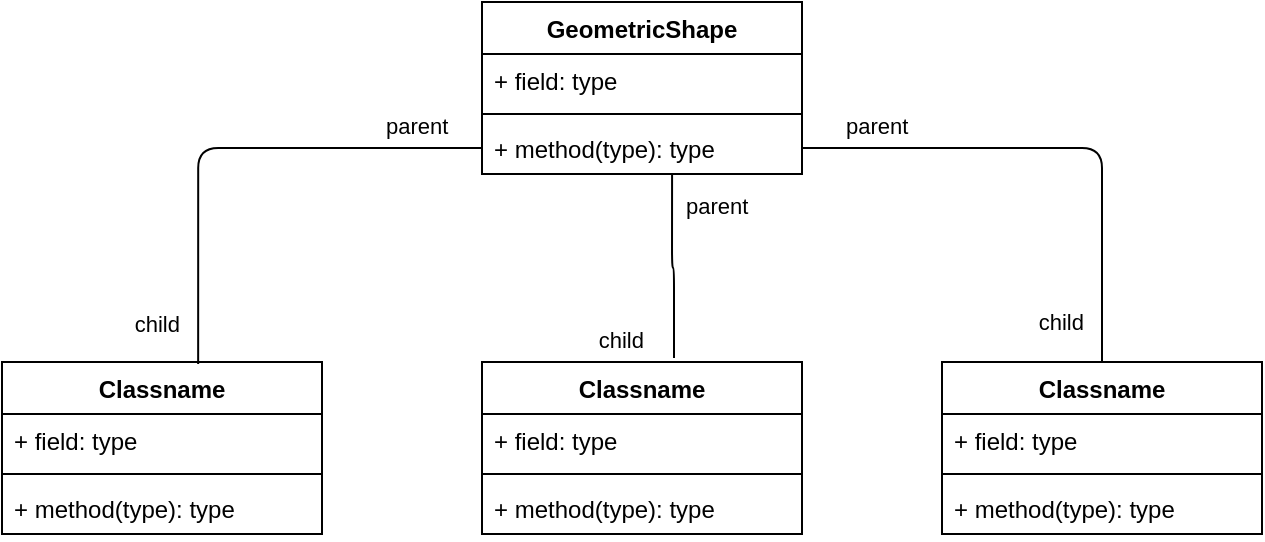 <mxfile version="14.5.3" type="device"><diagram id="xWQOUrcywBiLK7uyOOHa" name="Page-1"><mxGraphModel dx="1108" dy="450" grid="1" gridSize="10" guides="1" tooltips="1" connect="1" arrows="1" fold="1" page="1" pageScale="1" pageWidth="850" pageHeight="1100" math="0" shadow="0"><root><mxCell id="0"/><mxCell id="1" parent="0"/><mxCell id="4BQLnTgtgiXEclsZcB9E-1" value="GeometricShape" style="swimlane;fontStyle=1;align=center;verticalAlign=top;childLayout=stackLayout;horizontal=1;startSize=26;horizontalStack=0;resizeParent=1;resizeParentMax=0;resizeLast=0;collapsible=1;marginBottom=0;" vertex="1" parent="1"><mxGeometry x="380" y="90" width="160" height="86" as="geometry"/></mxCell><mxCell id="4BQLnTgtgiXEclsZcB9E-2" value="+ field: type" style="text;strokeColor=none;fillColor=none;align=left;verticalAlign=top;spacingLeft=4;spacingRight=4;overflow=hidden;rotatable=0;points=[[0,0.5],[1,0.5]];portConstraint=eastwest;" vertex="1" parent="4BQLnTgtgiXEclsZcB9E-1"><mxGeometry y="26" width="160" height="26" as="geometry"/></mxCell><mxCell id="4BQLnTgtgiXEclsZcB9E-3" value="" style="line;strokeWidth=1;fillColor=none;align=left;verticalAlign=middle;spacingTop=-1;spacingLeft=3;spacingRight=3;rotatable=0;labelPosition=right;points=[];portConstraint=eastwest;" vertex="1" parent="4BQLnTgtgiXEclsZcB9E-1"><mxGeometry y="52" width="160" height="8" as="geometry"/></mxCell><mxCell id="4BQLnTgtgiXEclsZcB9E-4" value="+ method(type): type" style="text;strokeColor=none;fillColor=none;align=left;verticalAlign=top;spacingLeft=4;spacingRight=4;overflow=hidden;rotatable=0;points=[[0,0.5],[1,0.5]];portConstraint=eastwest;" vertex="1" parent="4BQLnTgtgiXEclsZcB9E-1"><mxGeometry y="60" width="160" height="26" as="geometry"/></mxCell><mxCell id="4BQLnTgtgiXEclsZcB9E-5" value="Classname" style="swimlane;fontStyle=1;align=center;verticalAlign=top;childLayout=stackLayout;horizontal=1;startSize=26;horizontalStack=0;resizeParent=1;resizeParentMax=0;resizeLast=0;collapsible=1;marginBottom=0;" vertex="1" parent="1"><mxGeometry x="140" y="270" width="160" height="86" as="geometry"/></mxCell><mxCell id="4BQLnTgtgiXEclsZcB9E-6" value="+ field: type" style="text;strokeColor=none;fillColor=none;align=left;verticalAlign=top;spacingLeft=4;spacingRight=4;overflow=hidden;rotatable=0;points=[[0,0.5],[1,0.5]];portConstraint=eastwest;" vertex="1" parent="4BQLnTgtgiXEclsZcB9E-5"><mxGeometry y="26" width="160" height="26" as="geometry"/></mxCell><mxCell id="4BQLnTgtgiXEclsZcB9E-7" value="" style="line;strokeWidth=1;fillColor=none;align=left;verticalAlign=middle;spacingTop=-1;spacingLeft=3;spacingRight=3;rotatable=0;labelPosition=right;points=[];portConstraint=eastwest;" vertex="1" parent="4BQLnTgtgiXEclsZcB9E-5"><mxGeometry y="52" width="160" height="8" as="geometry"/></mxCell><mxCell id="4BQLnTgtgiXEclsZcB9E-8" value="+ method(type): type" style="text;strokeColor=none;fillColor=none;align=left;verticalAlign=top;spacingLeft=4;spacingRight=4;overflow=hidden;rotatable=0;points=[[0,0.5],[1,0.5]];portConstraint=eastwest;" vertex="1" parent="4BQLnTgtgiXEclsZcB9E-5"><mxGeometry y="60" width="160" height="26" as="geometry"/></mxCell><mxCell id="4BQLnTgtgiXEclsZcB9E-9" value="Classname" style="swimlane;fontStyle=1;align=center;verticalAlign=top;childLayout=stackLayout;horizontal=1;startSize=26;horizontalStack=0;resizeParent=1;resizeParentMax=0;resizeLast=0;collapsible=1;marginBottom=0;" vertex="1" parent="1"><mxGeometry x="380" y="270" width="160" height="86" as="geometry"/></mxCell><mxCell id="4BQLnTgtgiXEclsZcB9E-10" value="+ field: type" style="text;strokeColor=none;fillColor=none;align=left;verticalAlign=top;spacingLeft=4;spacingRight=4;overflow=hidden;rotatable=0;points=[[0,0.5],[1,0.5]];portConstraint=eastwest;" vertex="1" parent="4BQLnTgtgiXEclsZcB9E-9"><mxGeometry y="26" width="160" height="26" as="geometry"/></mxCell><mxCell id="4BQLnTgtgiXEclsZcB9E-11" value="" style="line;strokeWidth=1;fillColor=none;align=left;verticalAlign=middle;spacingTop=-1;spacingLeft=3;spacingRight=3;rotatable=0;labelPosition=right;points=[];portConstraint=eastwest;" vertex="1" parent="4BQLnTgtgiXEclsZcB9E-9"><mxGeometry y="52" width="160" height="8" as="geometry"/></mxCell><mxCell id="4BQLnTgtgiXEclsZcB9E-12" value="+ method(type): type" style="text;strokeColor=none;fillColor=none;align=left;verticalAlign=top;spacingLeft=4;spacingRight=4;overflow=hidden;rotatable=0;points=[[0,0.5],[1,0.5]];portConstraint=eastwest;" vertex="1" parent="4BQLnTgtgiXEclsZcB9E-9"><mxGeometry y="60" width="160" height="26" as="geometry"/></mxCell><mxCell id="4BQLnTgtgiXEclsZcB9E-13" value="Classname" style="swimlane;fontStyle=1;align=center;verticalAlign=top;childLayout=stackLayout;horizontal=1;startSize=26;horizontalStack=0;resizeParent=1;resizeParentMax=0;resizeLast=0;collapsible=1;marginBottom=0;" vertex="1" parent="1"><mxGeometry x="610" y="270" width="160" height="86" as="geometry"/></mxCell><mxCell id="4BQLnTgtgiXEclsZcB9E-14" value="+ field: type" style="text;strokeColor=none;fillColor=none;align=left;verticalAlign=top;spacingLeft=4;spacingRight=4;overflow=hidden;rotatable=0;points=[[0,0.5],[1,0.5]];portConstraint=eastwest;" vertex="1" parent="4BQLnTgtgiXEclsZcB9E-13"><mxGeometry y="26" width="160" height="26" as="geometry"/></mxCell><mxCell id="4BQLnTgtgiXEclsZcB9E-15" value="" style="line;strokeWidth=1;fillColor=none;align=left;verticalAlign=middle;spacingTop=-1;spacingLeft=3;spacingRight=3;rotatable=0;labelPosition=right;points=[];portConstraint=eastwest;" vertex="1" parent="4BQLnTgtgiXEclsZcB9E-13"><mxGeometry y="52" width="160" height="8" as="geometry"/></mxCell><mxCell id="4BQLnTgtgiXEclsZcB9E-16" value="+ method(type): type" style="text;strokeColor=none;fillColor=none;align=left;verticalAlign=top;spacingLeft=4;spacingRight=4;overflow=hidden;rotatable=0;points=[[0,0.5],[1,0.5]];portConstraint=eastwest;" vertex="1" parent="4BQLnTgtgiXEclsZcB9E-13"><mxGeometry y="60" width="160" height="26" as="geometry"/></mxCell><mxCell id="4BQLnTgtgiXEclsZcB9E-18" value="" style="endArrow=none;html=1;edgeStyle=orthogonalEdgeStyle;entryX=0.613;entryY=0.012;entryDx=0;entryDy=0;entryPerimeter=0;exitX=0;exitY=0.5;exitDx=0;exitDy=0;" edge="1" parent="1" source="4BQLnTgtgiXEclsZcB9E-4" target="4BQLnTgtgiXEclsZcB9E-5"><mxGeometry relative="1" as="geometry"><mxPoint x="430" y="190" as="sourcePoint"/><mxPoint x="500" y="230" as="targetPoint"/></mxGeometry></mxCell><mxCell id="4BQLnTgtgiXEclsZcB9E-19" value="parent" style="edgeLabel;resizable=0;html=1;align=left;verticalAlign=bottom;" connectable="0" vertex="1" parent="4BQLnTgtgiXEclsZcB9E-18"><mxGeometry x="-1" relative="1" as="geometry"><mxPoint x="-50" y="-3" as="offset"/></mxGeometry></mxCell><mxCell id="4BQLnTgtgiXEclsZcB9E-20" value="child" style="edgeLabel;resizable=0;html=1;align=right;verticalAlign=bottom;" connectable="0" vertex="1" parent="4BQLnTgtgiXEclsZcB9E-18"><mxGeometry x="1" relative="1" as="geometry"><mxPoint x="-8.08" y="-11.1" as="offset"/></mxGeometry></mxCell><mxCell id="4BQLnTgtgiXEclsZcB9E-21" value="" style="endArrow=none;html=1;edgeStyle=orthogonalEdgeStyle;entryX=0.5;entryY=0;entryDx=0;entryDy=0;exitX=1;exitY=0.5;exitDx=0;exitDy=0;" edge="1" parent="1" source="4BQLnTgtgiXEclsZcB9E-4" target="4BQLnTgtgiXEclsZcB9E-13"><mxGeometry relative="1" as="geometry"><mxPoint x="760.96" y="120" as="sourcePoint"/><mxPoint x="619.04" y="228.032" as="targetPoint"/><Array as="points"><mxPoint x="690" y="163"/></Array></mxGeometry></mxCell><mxCell id="4BQLnTgtgiXEclsZcB9E-22" value="parent" style="edgeLabel;resizable=0;html=1;align=left;verticalAlign=bottom;" connectable="0" vertex="1" parent="4BQLnTgtgiXEclsZcB9E-21"><mxGeometry x="-1" relative="1" as="geometry"><mxPoint x="20" y="-3" as="offset"/></mxGeometry></mxCell><mxCell id="4BQLnTgtgiXEclsZcB9E-23" value="child" style="edgeLabel;resizable=0;html=1;align=right;verticalAlign=bottom;" connectable="0" vertex="1" parent="4BQLnTgtgiXEclsZcB9E-21"><mxGeometry x="1" relative="1" as="geometry"><mxPoint x="-8.08" y="-11.1" as="offset"/></mxGeometry></mxCell><mxCell id="4BQLnTgtgiXEclsZcB9E-24" value="" style="endArrow=none;html=1;edgeStyle=orthogonalEdgeStyle;exitX=0.594;exitY=1;exitDx=0;exitDy=0;exitPerimeter=0;entryX=0.6;entryY=-0.023;entryDx=0;entryDy=0;entryPerimeter=0;" edge="1" parent="1" source="4BQLnTgtgiXEclsZcB9E-4" target="4BQLnTgtgiXEclsZcB9E-9"><mxGeometry relative="1" as="geometry"><mxPoint x="475" y="190" as="sourcePoint"/><mxPoint x="475" y="260" as="targetPoint"/><Array as="points"><mxPoint x="475" y="223"/><mxPoint x="476" y="223"/></Array></mxGeometry></mxCell><mxCell id="4BQLnTgtgiXEclsZcB9E-25" value="parent" style="edgeLabel;resizable=0;html=1;align=left;verticalAlign=bottom;" connectable="0" vertex="1" parent="4BQLnTgtgiXEclsZcB9E-24"><mxGeometry x="-1" relative="1" as="geometry"><mxPoint x="4.96" y="24" as="offset"/></mxGeometry></mxCell><mxCell id="4BQLnTgtgiXEclsZcB9E-26" value="child" style="edgeLabel;resizable=0;html=1;align=right;verticalAlign=bottom;" connectable="0" vertex="1" parent="4BQLnTgtgiXEclsZcB9E-24"><mxGeometry x="1" relative="1" as="geometry"><mxPoint x="-15" as="offset"/></mxGeometry></mxCell></root></mxGraphModel></diagram></mxfile>
